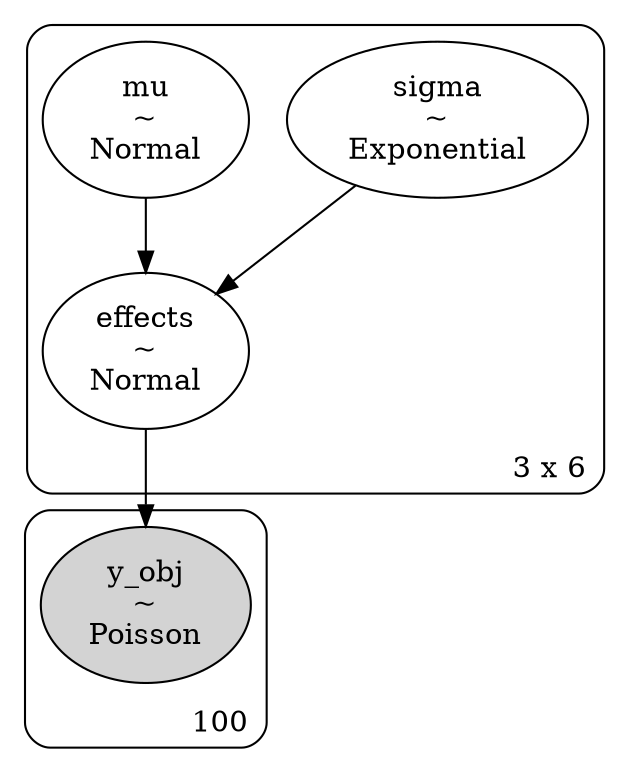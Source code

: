 digraph {
	subgraph "cluster3 x 6" {
		effects [label="effects
~
Normal" shape=ellipse]
		sigma [label="sigma
~
Exponential" shape=ellipse]
		mu [label="mu
~
Normal" shape=ellipse]
		label="3 x 6" labeljust=r labelloc=b style=rounded
	}
	subgraph cluster100 {
		y_obj [label="y_obj
~
Poisson" shape=ellipse style=filled]
		label=100 labeljust=r labelloc=b style=rounded
	}
	sigma -> effects
	mu -> effects
	effects -> y_obj
}
